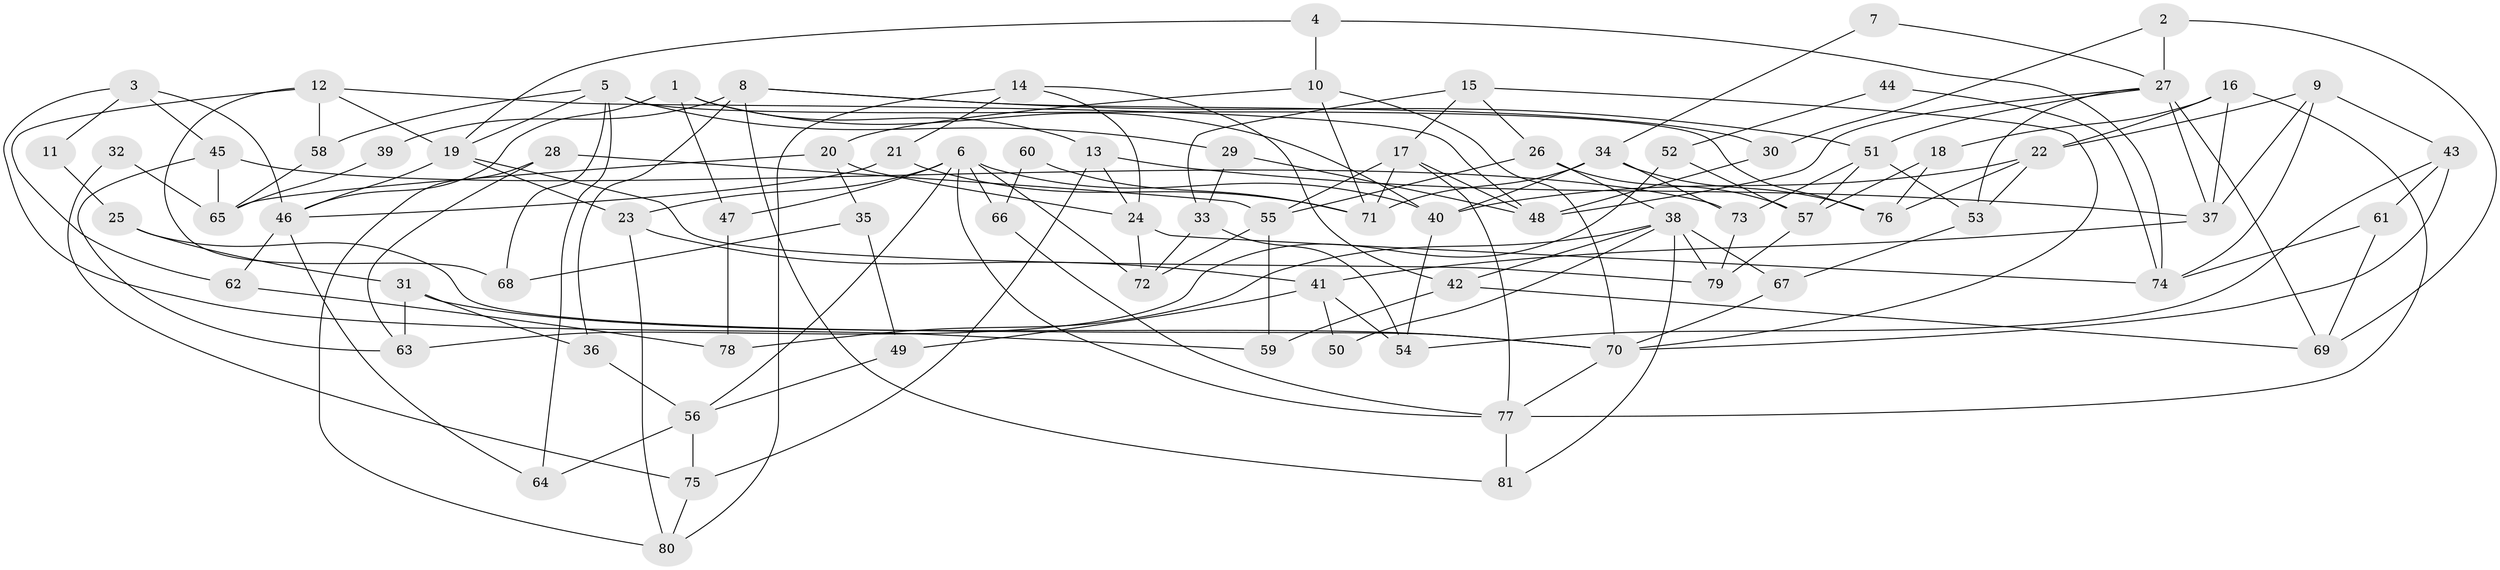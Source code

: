 // coarse degree distribution, {6: 0.22448979591836735, 3: 0.12244897959183673, 4: 0.16326530612244897, 7: 0.16326530612244897, 8: 0.08163265306122448, 2: 0.08163265306122448, 5: 0.16326530612244897}
// Generated by graph-tools (version 1.1) at 2025/41/03/06/25 10:41:52]
// undirected, 81 vertices, 162 edges
graph export_dot {
graph [start="1"]
  node [color=gray90,style=filled];
  1;
  2;
  3;
  4;
  5;
  6;
  7;
  8;
  9;
  10;
  11;
  12;
  13;
  14;
  15;
  16;
  17;
  18;
  19;
  20;
  21;
  22;
  23;
  24;
  25;
  26;
  27;
  28;
  29;
  30;
  31;
  32;
  33;
  34;
  35;
  36;
  37;
  38;
  39;
  40;
  41;
  42;
  43;
  44;
  45;
  46;
  47;
  48;
  49;
  50;
  51;
  52;
  53;
  54;
  55;
  56;
  57;
  58;
  59;
  60;
  61;
  62;
  63;
  64;
  65;
  66;
  67;
  68;
  69;
  70;
  71;
  72;
  73;
  74;
  75;
  76;
  77;
  78;
  79;
  80;
  81;
  1 -- 13;
  1 -- 46;
  1 -- 40;
  1 -- 47;
  2 -- 27;
  2 -- 30;
  2 -- 69;
  3 -- 46;
  3 -- 45;
  3 -- 11;
  3 -- 59;
  4 -- 74;
  4 -- 10;
  4 -- 19;
  5 -- 29;
  5 -- 76;
  5 -- 19;
  5 -- 58;
  5 -- 64;
  5 -- 68;
  6 -- 40;
  6 -- 56;
  6 -- 23;
  6 -- 47;
  6 -- 66;
  6 -- 72;
  6 -- 77;
  7 -- 34;
  7 -- 27;
  8 -- 81;
  8 -- 51;
  8 -- 30;
  8 -- 36;
  8 -- 39;
  9 -- 37;
  9 -- 74;
  9 -- 22;
  9 -- 43;
  10 -- 70;
  10 -- 20;
  10 -- 71;
  11 -- 25;
  12 -- 19;
  12 -- 48;
  12 -- 58;
  12 -- 62;
  12 -- 68;
  13 -- 37;
  13 -- 24;
  13 -- 75;
  14 -- 21;
  14 -- 42;
  14 -- 24;
  14 -- 80;
  15 -- 70;
  15 -- 17;
  15 -- 26;
  15 -- 33;
  16 -- 37;
  16 -- 77;
  16 -- 18;
  16 -- 22;
  17 -- 77;
  17 -- 71;
  17 -- 48;
  17 -- 55;
  18 -- 57;
  18 -- 76;
  19 -- 23;
  19 -- 46;
  19 -- 79;
  20 -- 24;
  20 -- 65;
  20 -- 35;
  21 -- 46;
  21 -- 71;
  22 -- 40;
  22 -- 53;
  22 -- 76;
  23 -- 41;
  23 -- 80;
  24 -- 72;
  24 -- 74;
  25 -- 31;
  25 -- 70;
  26 -- 57;
  26 -- 38;
  26 -- 55;
  27 -- 69;
  27 -- 53;
  27 -- 37;
  27 -- 48;
  27 -- 51;
  28 -- 80;
  28 -- 55;
  28 -- 63;
  29 -- 33;
  29 -- 48;
  30 -- 48;
  31 -- 36;
  31 -- 70;
  31 -- 63;
  32 -- 75;
  32 -- 65;
  33 -- 72;
  33 -- 54;
  34 -- 76;
  34 -- 40;
  34 -- 71;
  34 -- 73;
  35 -- 68;
  35 -- 49;
  36 -- 56;
  37 -- 41;
  38 -- 78;
  38 -- 42;
  38 -- 50;
  38 -- 67;
  38 -- 79;
  38 -- 81;
  39 -- 65;
  40 -- 54;
  41 -- 54;
  41 -- 49;
  41 -- 50;
  42 -- 59;
  42 -- 69;
  43 -- 54;
  43 -- 61;
  43 -- 70;
  44 -- 74;
  44 -- 52;
  45 -- 63;
  45 -- 73;
  45 -- 65;
  46 -- 64;
  46 -- 62;
  47 -- 78;
  49 -- 56;
  51 -- 73;
  51 -- 53;
  51 -- 57;
  52 -- 57;
  52 -- 63;
  53 -- 67;
  55 -- 59;
  55 -- 72;
  56 -- 75;
  56 -- 64;
  57 -- 79;
  58 -- 65;
  60 -- 71;
  60 -- 66;
  61 -- 69;
  61 -- 74;
  62 -- 78;
  66 -- 77;
  67 -- 70;
  70 -- 77;
  73 -- 79;
  75 -- 80;
  77 -- 81;
}

